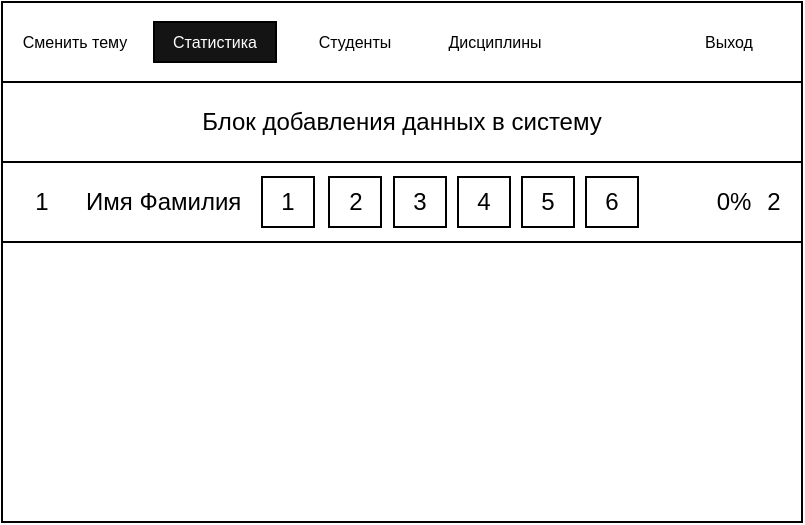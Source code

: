 <mxfile version="22.1.15" type="device">
  <diagram id="qebey0b2SGLBM_bj7JhJ" name="Страница — 1">
    <mxGraphModel dx="787" dy="429" grid="1" gridSize="10" guides="1" tooltips="1" connect="1" arrows="1" fold="1" page="1" pageScale="1" pageWidth="827" pageHeight="1169" math="0" shadow="0">
      <root>
        <mxCell id="0" />
        <mxCell id="1" parent="0" />
        <mxCell id="NgnUBq4x7kIHqdOyOikc-2" value="" style="rounded=0;whiteSpace=wrap;html=1;" vertex="1" parent="1">
          <mxGeometry x="14" y="40" width="400" height="260" as="geometry" />
        </mxCell>
        <mxCell id="NgnUBq4x7kIHqdOyOikc-3" value="" style="rounded=0;whiteSpace=wrap;html=1;fontColor=#ffffff;" vertex="1" parent="1">
          <mxGeometry x="14" y="40" width="400" height="40" as="geometry" />
        </mxCell>
        <mxCell id="NgnUBq4x7kIHqdOyOikc-5" value="Блок добавления данных в систему" style="rounded=0;whiteSpace=wrap;html=1;" vertex="1" parent="1">
          <mxGeometry x="14" y="80" width="400" height="40" as="geometry" />
        </mxCell>
        <mxCell id="NgnUBq4x7kIHqdOyOikc-6" value="" style="rounded=0;whiteSpace=wrap;html=1;" vertex="1" parent="1">
          <mxGeometry x="14" y="120" width="400" height="40" as="geometry" />
        </mxCell>
        <mxCell id="NgnUBq4x7kIHqdOyOikc-7" value="Имя Фамилия" style="text;html=1;strokeColor=none;fillColor=none;align=left;verticalAlign=middle;whiteSpace=wrap;rounded=0;" vertex="1" parent="1">
          <mxGeometry x="54" y="120" width="90" height="40" as="geometry" />
        </mxCell>
        <mxCell id="NgnUBq4x7kIHqdOyOikc-8" value="1" style="text;html=1;strokeColor=none;fillColor=none;align=center;verticalAlign=middle;whiteSpace=wrap;rounded=0;" vertex="1" parent="1">
          <mxGeometry x="14" y="120" width="40" height="40" as="geometry" />
        </mxCell>
        <mxCell id="NgnUBq4x7kIHqdOyOikc-9" value="Сменить тему" style="rounded=0;whiteSpace=wrap;html=1;fontSize=8;strokeColor=none;" vertex="1" parent="1">
          <mxGeometry x="20" y="50" width="61" height="20" as="geometry" />
        </mxCell>
        <mxCell id="NgnUBq4x7kIHqdOyOikc-10" value="Статистика" style="rounded=0;whiteSpace=wrap;html=1;fontSize=8;fillColor=#141414;fontColor=#ffffff;" vertex="1" parent="1">
          <mxGeometry x="90" y="50" width="61" height="20" as="geometry" />
        </mxCell>
        <mxCell id="NgnUBq4x7kIHqdOyOikc-11" value="Студенты" style="rounded=0;whiteSpace=wrap;html=1;fontSize=8;strokeColor=none;" vertex="1" parent="1">
          <mxGeometry x="160" y="50" width="61" height="20" as="geometry" />
        </mxCell>
        <mxCell id="NgnUBq4x7kIHqdOyOikc-12" value="Дисциплины" style="rounded=0;whiteSpace=wrap;html=1;fontSize=8;strokeColor=none;" vertex="1" parent="1">
          <mxGeometry x="230" y="50" width="61" height="20" as="geometry" />
        </mxCell>
        <mxCell id="NgnUBq4x7kIHqdOyOikc-14" value="1" style="rounded=0;whiteSpace=wrap;html=1;" vertex="1" parent="1">
          <mxGeometry x="144" y="127.5" width="26" height="25" as="geometry" />
        </mxCell>
        <mxCell id="NgnUBq4x7kIHqdOyOikc-15" value="2" style="rounded=0;whiteSpace=wrap;html=1;" vertex="1" parent="1">
          <mxGeometry x="177.5" y="127.5" width="26" height="25" as="geometry" />
        </mxCell>
        <mxCell id="NgnUBq4x7kIHqdOyOikc-16" value="3" style="rounded=0;whiteSpace=wrap;html=1;" vertex="1" parent="1">
          <mxGeometry x="210" y="127.5" width="26" height="25" as="geometry" />
        </mxCell>
        <mxCell id="NgnUBq4x7kIHqdOyOikc-17" value="4" style="rounded=0;whiteSpace=wrap;html=1;" vertex="1" parent="1">
          <mxGeometry x="242" y="127.5" width="26" height="25" as="geometry" />
        </mxCell>
        <mxCell id="NgnUBq4x7kIHqdOyOikc-19" value="5" style="rounded=0;whiteSpace=wrap;html=1;" vertex="1" parent="1">
          <mxGeometry x="274" y="127.5" width="26" height="25" as="geometry" />
        </mxCell>
        <mxCell id="NgnUBq4x7kIHqdOyOikc-20" value="6" style="rounded=0;whiteSpace=wrap;html=1;" vertex="1" parent="1">
          <mxGeometry x="306" y="127.5" width="26" height="25" as="geometry" />
        </mxCell>
        <mxCell id="NgnUBq4x7kIHqdOyOikc-21" value="0%" style="text;html=1;strokeColor=none;fillColor=none;align=center;verticalAlign=middle;whiteSpace=wrap;rounded=0;" vertex="1" parent="1">
          <mxGeometry x="370" y="125" width="20" height="30" as="geometry" />
        </mxCell>
        <mxCell id="NgnUBq4x7kIHqdOyOikc-22" value="2" style="text;html=1;strokeColor=none;fillColor=none;align=center;verticalAlign=middle;whiteSpace=wrap;rounded=0;" vertex="1" parent="1">
          <mxGeometry x="390" y="125" width="20" height="30" as="geometry" />
        </mxCell>
        <mxCell id="NgnUBq4x7kIHqdOyOikc-23" value="Выход" style="rounded=0;whiteSpace=wrap;html=1;fontSize=8;strokeColor=none;" vertex="1" parent="1">
          <mxGeometry x="347" y="50" width="61" height="20" as="geometry" />
        </mxCell>
      </root>
    </mxGraphModel>
  </diagram>
</mxfile>
